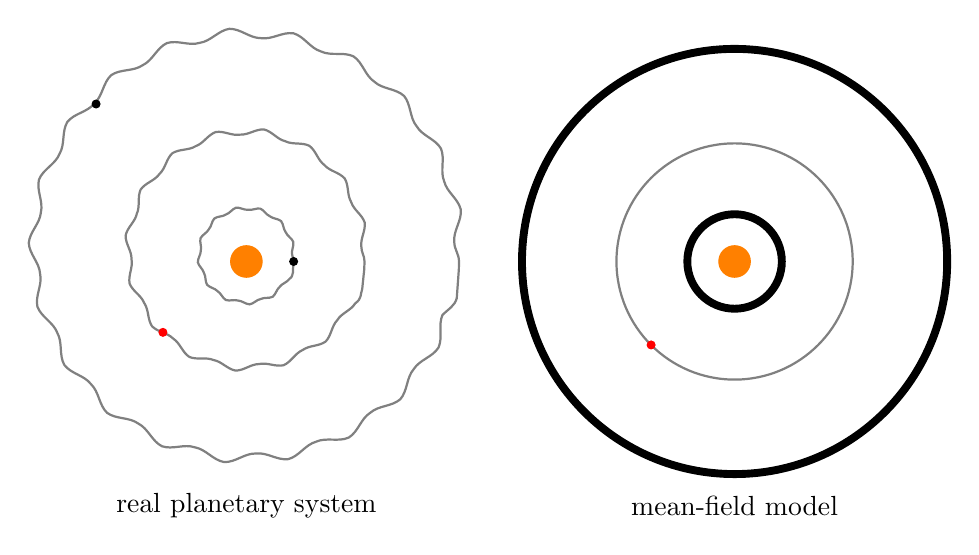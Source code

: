 [
	decoration={snake,amplitude=.4mm,segment length=6mm,post length=1mm},
]

\begin{scope}[xshift=-3.1cm]
	\draw [gray,decorate,
		decoration={amplitude=.6mm,segment length=8mm},
		thick,radius=2.7cm] (0,0) circle;
	\draw [gray,decorate,thick,radius=1.5cm] (0,0) circle;
	\draw [gray,decorate,
		decoration={amplitude=.2mm,segment length=3mm},
		thick,radius=0.6cm] (0,0) circle;
	\filldraw [draw=orange,fill=orange,radius=0.2cm] (0,0) circle; 

	\node [shape=circle,draw=black,fill=black,inner sep=1pt] at (0.6,0) {};
	\node [shape=circle,draw=red,fill=red,inner sep=1pt] at (-1.060,-0.9) {};
	\node [shape=circle,draw=black,fill=black,inner sep=1pt] at (-1.909,2.0) {};

	\node at (0,-3.1) {real planetary system};
\end{scope}

\begin{scope}[xshift=3.1cm]
	\draw [line width=0.1cm,radius=2.7cm] (0,0) circle;
	\draw [gray,thick,radius=1.5cm] (0,0) circle;
	\draw [line width=0.1cm,radius=0.6cm] (0,0) circle;
	\filldraw [draw=orange,fill=orange,radius=0.2cm] (0,0) circle; 

	\node [shape=circle,draw=red,fill=red,inner sep=1pt] at (-1.060,-1.060) {};

	\node at (0,-3.1) {mean-field model};
\end{scope}
